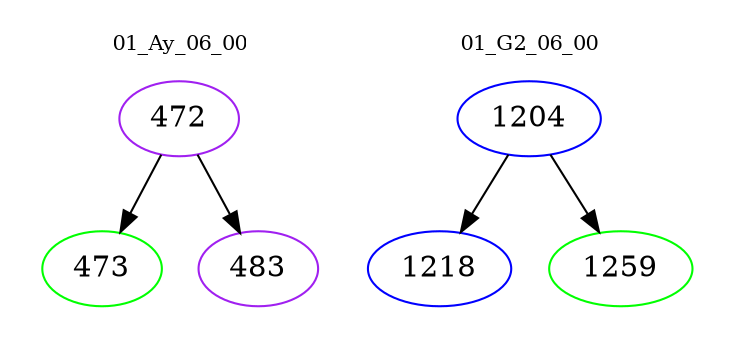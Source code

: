 digraph{
subgraph cluster_0 {
color = white
label = "01_Ay_06_00";
fontsize=10;
T0_472 [label="472", color="purple"]
T0_472 -> T0_473 [color="black"]
T0_473 [label="473", color="green"]
T0_472 -> T0_483 [color="black"]
T0_483 [label="483", color="purple"]
}
subgraph cluster_1 {
color = white
label = "01_G2_06_00";
fontsize=10;
T1_1204 [label="1204", color="blue"]
T1_1204 -> T1_1218 [color="black"]
T1_1218 [label="1218", color="blue"]
T1_1204 -> T1_1259 [color="black"]
T1_1259 [label="1259", color="green"]
}
}
